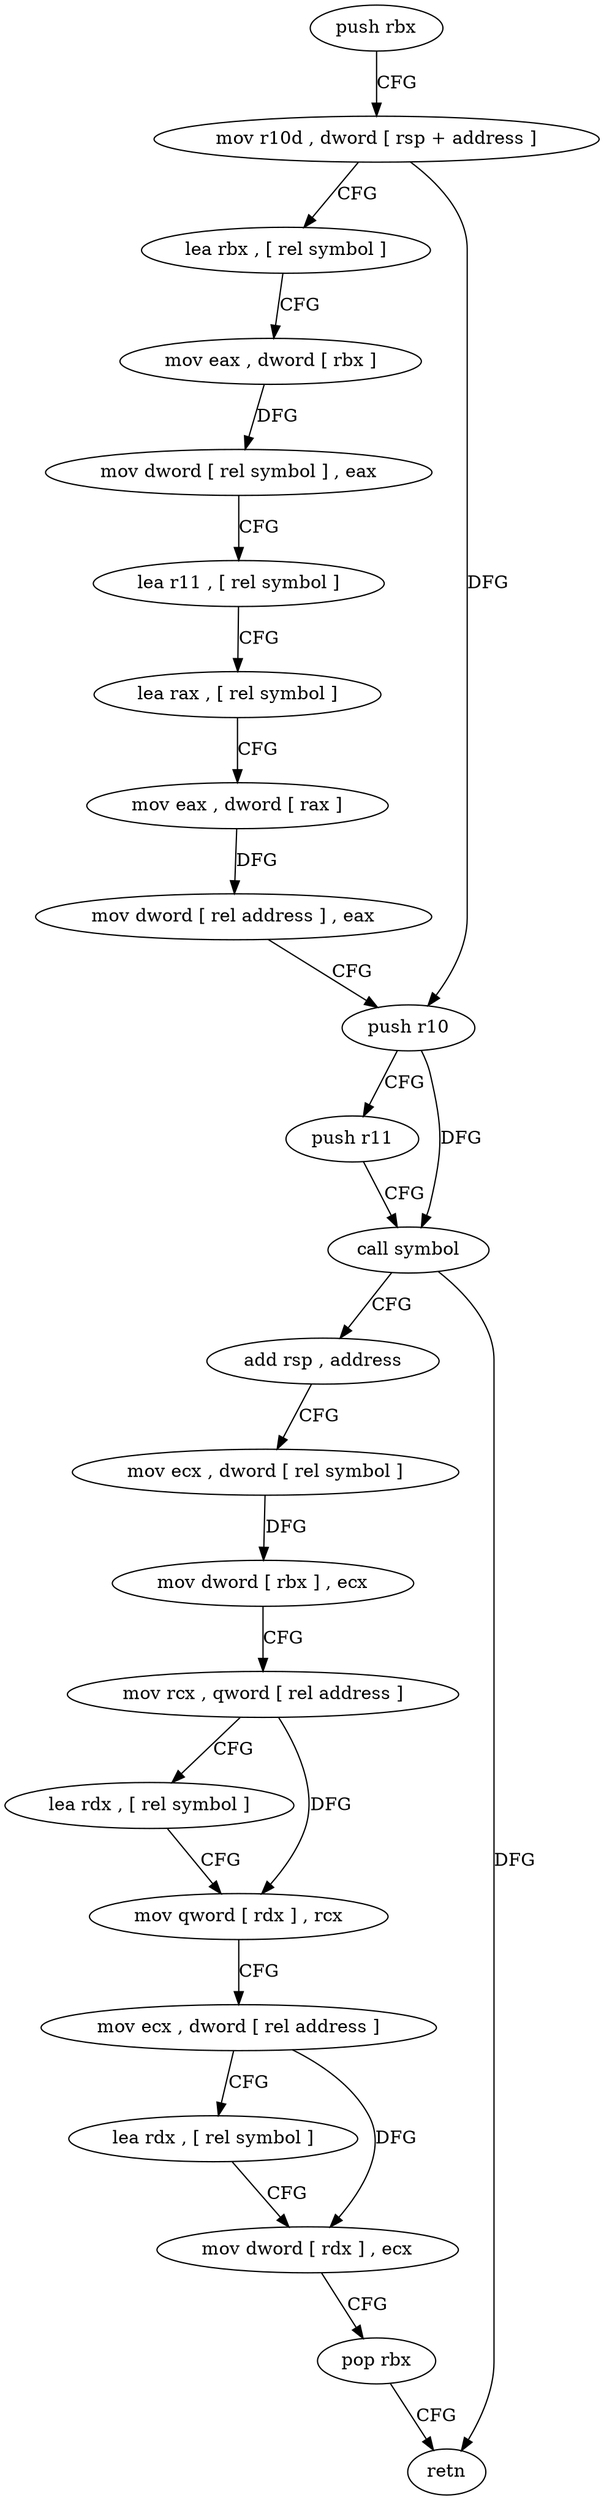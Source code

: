 digraph "func" {
"4221936" [label = "push rbx" ]
"4221937" [label = "mov r10d , dword [ rsp + address ]" ]
"4221942" [label = "lea rbx , [ rel symbol ]" ]
"4221949" [label = "mov eax , dword [ rbx ]" ]
"4221951" [label = "mov dword [ rel symbol ] , eax" ]
"4221957" [label = "lea r11 , [ rel symbol ]" ]
"4221964" [label = "lea rax , [ rel symbol ]" ]
"4221971" [label = "mov eax , dword [ rax ]" ]
"4221973" [label = "mov dword [ rel address ] , eax" ]
"4221979" [label = "push r10" ]
"4221981" [label = "push r11" ]
"4221983" [label = "call symbol" ]
"4221988" [label = "add rsp , address" ]
"4221992" [label = "mov ecx , dword [ rel symbol ]" ]
"4221998" [label = "mov dword [ rbx ] , ecx" ]
"4222000" [label = "mov rcx , qword [ rel address ]" ]
"4222007" [label = "lea rdx , [ rel symbol ]" ]
"4222014" [label = "mov qword [ rdx ] , rcx" ]
"4222017" [label = "mov ecx , dword [ rel address ]" ]
"4222023" [label = "lea rdx , [ rel symbol ]" ]
"4222030" [label = "mov dword [ rdx ] , ecx" ]
"4222032" [label = "pop rbx" ]
"4222033" [label = "retn" ]
"4221936" -> "4221937" [ label = "CFG" ]
"4221937" -> "4221942" [ label = "CFG" ]
"4221937" -> "4221979" [ label = "DFG" ]
"4221942" -> "4221949" [ label = "CFG" ]
"4221949" -> "4221951" [ label = "DFG" ]
"4221951" -> "4221957" [ label = "CFG" ]
"4221957" -> "4221964" [ label = "CFG" ]
"4221964" -> "4221971" [ label = "CFG" ]
"4221971" -> "4221973" [ label = "DFG" ]
"4221973" -> "4221979" [ label = "CFG" ]
"4221979" -> "4221981" [ label = "CFG" ]
"4221979" -> "4221983" [ label = "DFG" ]
"4221981" -> "4221983" [ label = "CFG" ]
"4221983" -> "4221988" [ label = "CFG" ]
"4221983" -> "4222033" [ label = "DFG" ]
"4221988" -> "4221992" [ label = "CFG" ]
"4221992" -> "4221998" [ label = "DFG" ]
"4221998" -> "4222000" [ label = "CFG" ]
"4222000" -> "4222007" [ label = "CFG" ]
"4222000" -> "4222014" [ label = "DFG" ]
"4222007" -> "4222014" [ label = "CFG" ]
"4222014" -> "4222017" [ label = "CFG" ]
"4222017" -> "4222023" [ label = "CFG" ]
"4222017" -> "4222030" [ label = "DFG" ]
"4222023" -> "4222030" [ label = "CFG" ]
"4222030" -> "4222032" [ label = "CFG" ]
"4222032" -> "4222033" [ label = "CFG" ]
}
